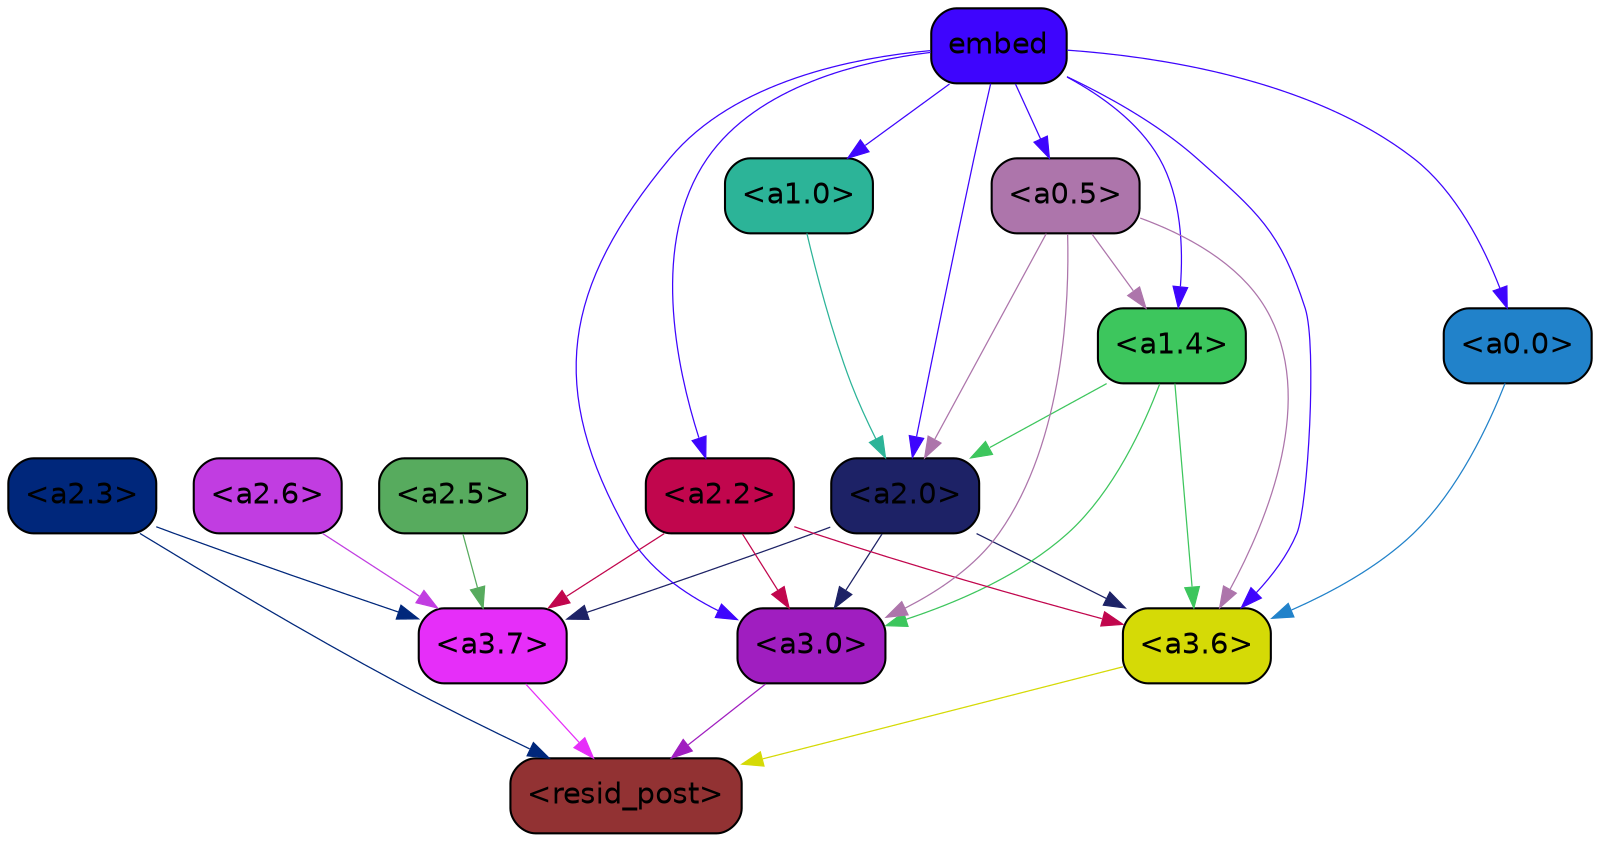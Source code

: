 strict digraph "" {
	graph [bgcolor=transparent,
		layout=dot,
		overlap=false,
		splines=true
	];
	"<a3.7>"	[color=black,
		fillcolor="#e62ef9",
		fontname=Helvetica,
		shape=box,
		style="filled, rounded"];
	"<resid_post>"	[color=black,
		fillcolor="#923233",
		fontname=Helvetica,
		shape=box,
		style="filled, rounded"];
	"<a3.7>" -> "<resid_post>"	[color="#e62ef9",
		penwidth=0.6];
	"<a3.6>"	[color=black,
		fillcolor="#d5da06",
		fontname=Helvetica,
		shape=box,
		style="filled, rounded"];
	"<a3.6>" -> "<resid_post>"	[color="#d5da06",
		penwidth=0.6];
	"<a3.0>"	[color=black,
		fillcolor="#a01ec0",
		fontname=Helvetica,
		shape=box,
		style="filled, rounded"];
	"<a3.0>" -> "<resid_post>"	[color="#a01ec0",
		penwidth=0.6];
	"<a2.3>"	[color=black,
		fillcolor="#00277b",
		fontname=Helvetica,
		shape=box,
		style="filled, rounded"];
	"<a2.3>" -> "<a3.7>"	[color="#00277b",
		penwidth=0.6];
	"<a2.3>" -> "<resid_post>"	[color="#00277b",
		penwidth=0.6];
	"<a2.0>"	[color=black,
		fillcolor="#1d2266",
		fontname=Helvetica,
		shape=box,
		style="filled, rounded"];
	"<a2.0>" -> "<a3.7>"	[color="#1d2266",
		penwidth=0.6];
	"<a2.0>" -> "<a3.6>"	[color="#1d2266",
		penwidth=0.6];
	"<a2.0>" -> "<a3.0>"	[color="#1d2266",
		penwidth=0.6];
	"<a1.4>"	[color=black,
		fillcolor="#3dc65d",
		fontname=Helvetica,
		shape=box,
		style="filled, rounded"];
	"<a1.4>" -> "<a3.6>"	[color="#3dc65d",
		penwidth=0.6];
	"<a1.4>" -> "<a3.0>"	[color="#3dc65d",
		penwidth=0.6];
	"<a1.4>" -> "<a2.0>"	[color="#3dc65d",
		penwidth=0.6];
	"<a2.6>"	[color=black,
		fillcolor="#c13de1",
		fontname=Helvetica,
		shape=box,
		style="filled, rounded"];
	"<a2.6>" -> "<a3.7>"	[color="#c13de1",
		penwidth=0.6];
	"<a2.5>"	[color=black,
		fillcolor="#57ab5e",
		fontname=Helvetica,
		shape=box,
		style="filled, rounded"];
	"<a2.5>" -> "<a3.7>"	[color="#57ab5e",
		penwidth=0.6];
	"<a2.2>"	[color=black,
		fillcolor="#c1064d",
		fontname=Helvetica,
		shape=box,
		style="filled, rounded"];
	"<a2.2>" -> "<a3.7>"	[color="#c1064d",
		penwidth=0.6];
	"<a2.2>" -> "<a3.6>"	[color="#c1064d",
		penwidth=0.6];
	"<a2.2>" -> "<a3.0>"	[color="#c1064d",
		penwidth=0.6];
	embed	[color=black,
		fillcolor="#3e05fd",
		fontname=Helvetica,
		shape=box,
		style="filled, rounded"];
	embed -> "<a3.6>"	[color="#3e05fd",
		penwidth=0.6];
	embed -> "<a3.0>"	[color="#3e05fd",
		penwidth=0.6];
	embed -> "<a2.0>"	[color="#3e05fd",
		penwidth=0.6];
	embed -> "<a1.4>"	[color="#3e05fd",
		penwidth=0.6];
	embed -> "<a2.2>"	[color="#3e05fd",
		penwidth=0.6];
	"<a0.5>"	[color=black,
		fillcolor="#ad75ab",
		fontname=Helvetica,
		shape=box,
		style="filled, rounded"];
	embed -> "<a0.5>"	[color="#3e05fd",
		penwidth=0.6];
	"<a0.0>"	[color=black,
		fillcolor="#2182ca",
		fontname=Helvetica,
		shape=box,
		style="filled, rounded"];
	embed -> "<a0.0>"	[color="#3e05fd",
		penwidth=0.6];
	"<a1.0>"	[color=black,
		fillcolor="#2cb498",
		fontname=Helvetica,
		shape=box,
		style="filled, rounded"];
	embed -> "<a1.0>"	[color="#3e05fd",
		penwidth=0.6];
	"<a0.5>" -> "<a3.6>"	[color="#ad75ab",
		penwidth=0.6];
	"<a0.5>" -> "<a3.0>"	[color="#ad75ab",
		penwidth=0.6];
	"<a0.5>" -> "<a2.0>"	[color="#ad75ab",
		penwidth=0.6];
	"<a0.5>" -> "<a1.4>"	[color="#ad75ab",
		penwidth=0.6];
	"<a0.0>" -> "<a3.6>"	[color="#2182ca",
		penwidth=0.6];
	"<a1.0>" -> "<a2.0>"	[color="#2cb498",
		penwidth=0.6];
}
